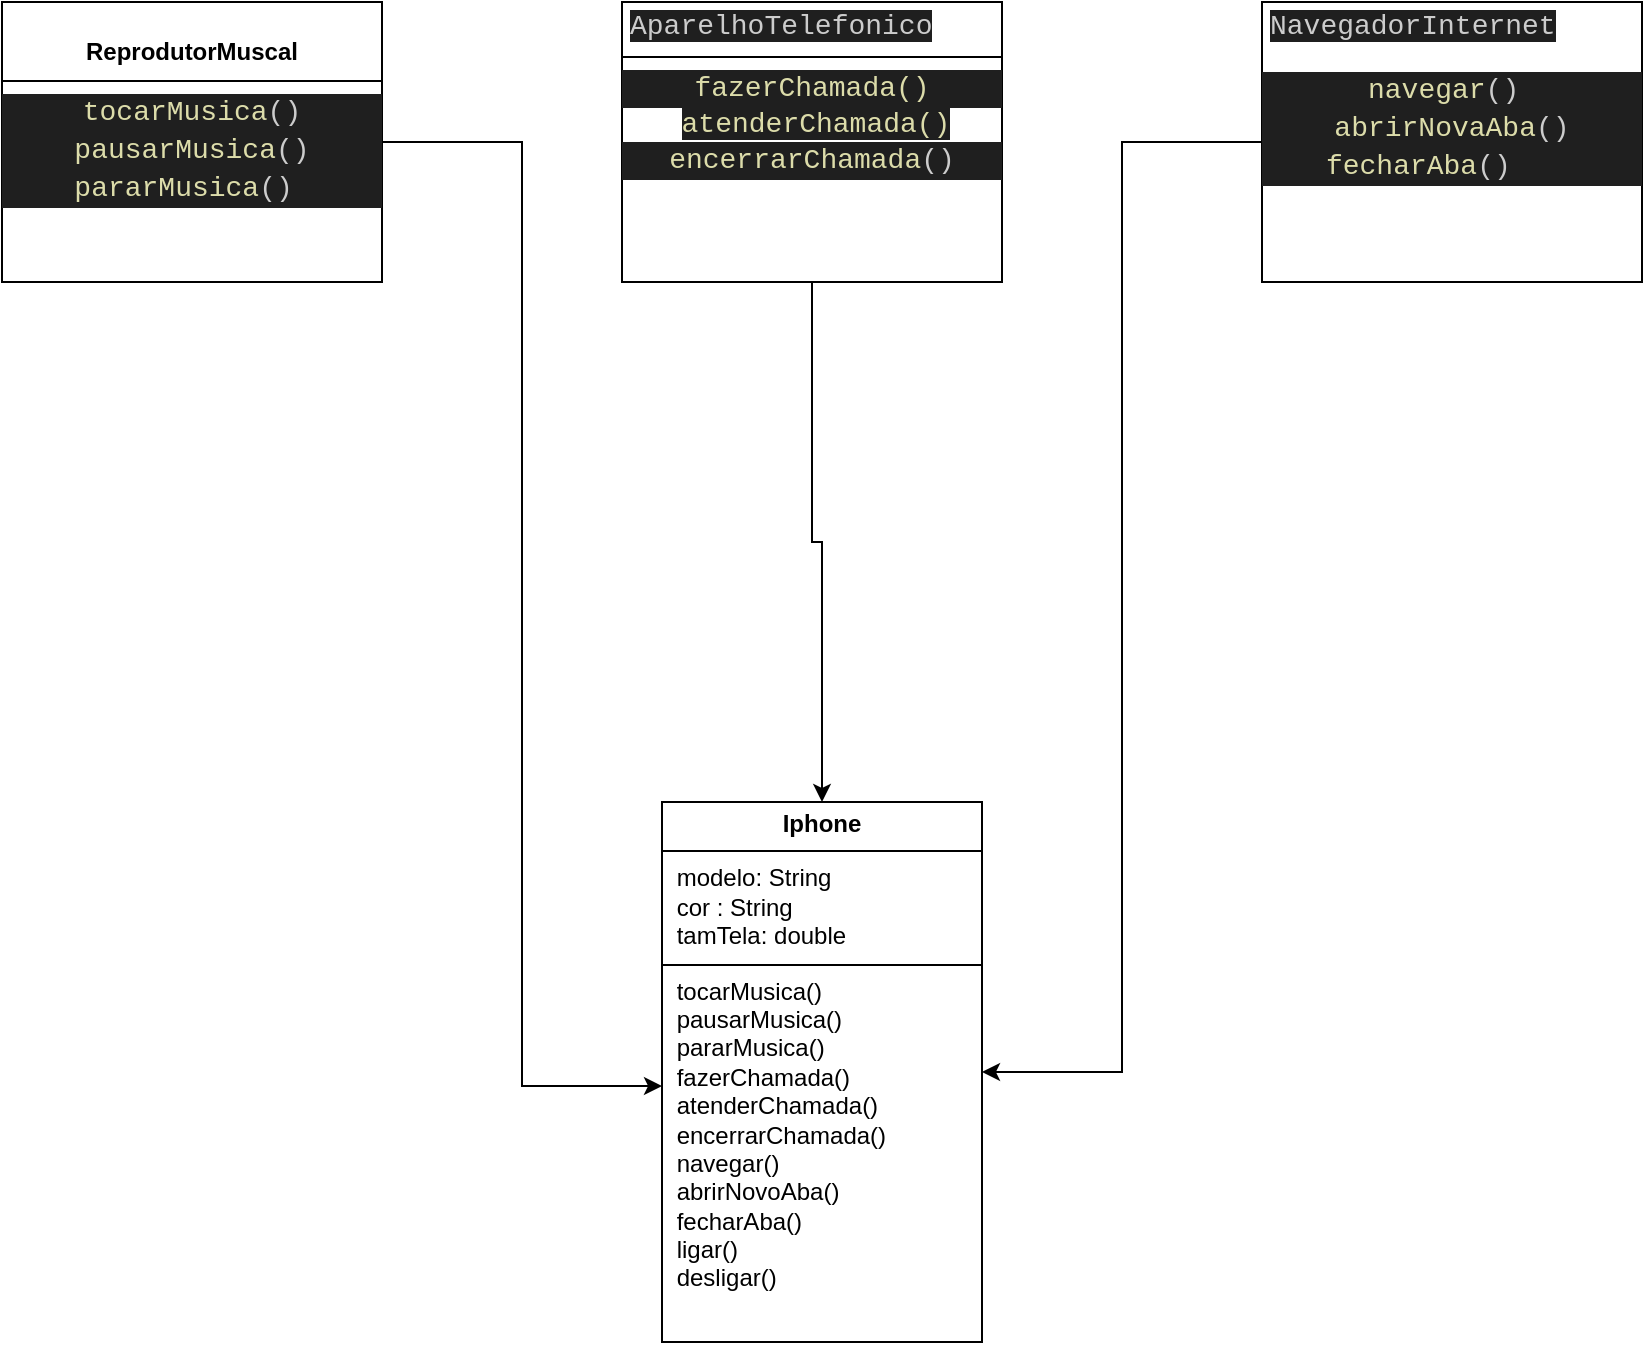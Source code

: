 <mxfile version="24.7.17">
  <diagram id="C5RBs43oDa-KdzZeNtuy" name="Page-1">
    <mxGraphModel dx="1996" dy="2356" grid="1" gridSize="10" guides="1" tooltips="1" connect="1" arrows="1" fold="1" page="1" pageScale="1" pageWidth="827" pageHeight="1169" math="0" shadow="0">
      <root>
        <mxCell id="WIyWlLk6GJQsqaUBKTNV-0" />
        <mxCell id="WIyWlLk6GJQsqaUBKTNV-1" parent="WIyWlLk6GJQsqaUBKTNV-0" />
        <mxCell id="zaCBcknkzyB0f7n8lpOV-2" value="&lt;p style=&quot;margin:0px;margin-top:4px;text-align:center;&quot;&gt;&lt;br&gt;&lt;b&gt;ReprodutorMuscal&lt;/b&gt;&lt;/p&gt;&lt;hr size=&quot;1&quot; style=&quot;border-style:solid;&quot;&gt;&lt;div style=&quot;text-align: center; color: rgb(204, 204, 204); background-color: rgb(31, 31, 31); font-family: Consolas, &amp;quot;Courier New&amp;quot;, monospace; font-size: 14px; line-height: 19px; white-space: pre;&quot;&gt;&lt;span style=&quot;color: #dcdcaa;&quot;&gt;tocarMusica&lt;/span&gt;()&lt;/div&gt;&lt;div style=&quot;text-align: center; color: rgb(204, 204, 204); background-color: rgb(31, 31, 31); font-family: Consolas, &amp;quot;Courier New&amp;quot;, monospace; font-size: 14px; line-height: 19px; white-space: pre;&quot;&gt;&lt;span style=&quot;color: #dcdcaa;&quot;&gt;pausarMusica&lt;/span&gt;()&lt;/div&gt;&lt;div style=&quot;text-align: center; color: rgb(204, 204, 204); background-color: rgb(31, 31, 31); font-family: Consolas, &amp;quot;Courier New&amp;quot;, monospace; font-size: 14px; line-height: 19px; white-space: pre;&quot;&gt;&lt;div style=&quot;line-height: 19px;&quot;&gt;&lt;span style=&quot;color: #dcdcaa;&quot;&gt;pararMusica&lt;/span&gt;() &lt;/div&gt;&lt;/div&gt;" style="verticalAlign=top;align=left;overflow=fill;html=1;whiteSpace=wrap;" vertex="1" parent="WIyWlLk6GJQsqaUBKTNV-1">
          <mxGeometry x="-100" y="-150" width="190" height="140" as="geometry" />
        </mxCell>
        <mxCell id="zaCBcknkzyB0f7n8lpOV-4" value="&lt;p style=&quot;margin:0px;margin-top:4px;text-align:center;&quot;&gt;&lt;b&gt;Iphone&lt;/b&gt;&lt;/p&gt;&lt;hr size=&quot;1&quot; style=&quot;border-style:solid;&quot;&gt;&lt;p style=&quot;margin:0px;margin-left:4px;&quot;&gt;&amp;nbsp;modelo: String&lt;/p&gt;&lt;p style=&quot;margin:0px;margin-left:4px;&quot;&gt;&amp;nbsp;cor : String&lt;/p&gt;&lt;p style=&quot;margin:0px;margin-left:4px;&quot;&gt;&amp;nbsp;tamTela: double&lt;/p&gt;&lt;hr size=&quot;1&quot; style=&quot;border-style:solid;&quot;&gt;&lt;p style=&quot;margin:0px;margin-left:4px;&quot;&gt;&amp;nbsp;tocarMusica()&lt;/p&gt;&lt;p style=&quot;margin:0px;margin-left:4px;&quot;&gt;&amp;nbsp;pausarMusica()&lt;/p&gt;&lt;p style=&quot;margin:0px;margin-left:4px;&quot;&gt;&amp;nbsp;pararMusica()&lt;/p&gt;&lt;p style=&quot;margin:0px;margin-left:4px;&quot;&gt;&amp;nbsp;fazerChamada()&lt;/p&gt;&lt;p style=&quot;margin:0px;margin-left:4px;&quot;&gt;&amp;nbsp;atenderChamada()&lt;/p&gt;&lt;p style=&quot;margin:0px;margin-left:4px;&quot;&gt;&amp;nbsp;encerrarChamada()&lt;/p&gt;&lt;p style=&quot;margin:0px;margin-left:4px;&quot;&gt;&amp;nbsp;navegar()&lt;/p&gt;&lt;p style=&quot;margin:0px;margin-left:4px;&quot;&gt;&amp;nbsp;abrirNovoAba()&lt;/p&gt;&lt;p style=&quot;margin:0px;margin-left:4px;&quot;&gt;&amp;nbsp;fecharAba()&lt;/p&gt;&lt;p style=&quot;margin:0px;margin-left:4px;&quot;&gt;&amp;nbsp;ligar()&lt;/p&gt;&lt;p style=&quot;margin:0px;margin-left:4px;&quot;&gt;&amp;nbsp;desligar()&lt;/p&gt;&lt;p style=&quot;margin:0px;margin-left:4px;&quot;&gt;&lt;br&gt;&lt;/p&gt;" style="verticalAlign=top;align=left;overflow=fill;html=1;whiteSpace=wrap;" vertex="1" parent="WIyWlLk6GJQsqaUBKTNV-1">
          <mxGeometry x="230" y="250" width="160" height="270" as="geometry" />
        </mxCell>
        <mxCell id="zaCBcknkzyB0f7n8lpOV-10" style="edgeStyle=orthogonalEdgeStyle;rounded=0;orthogonalLoop=1;jettySize=auto;html=1;entryX=0.5;entryY=0;entryDx=0;entryDy=0;" edge="1" parent="WIyWlLk6GJQsqaUBKTNV-1" source="zaCBcknkzyB0f7n8lpOV-6" target="zaCBcknkzyB0f7n8lpOV-4">
          <mxGeometry relative="1" as="geometry">
            <Array as="points">
              <mxPoint x="305" y="120" />
              <mxPoint x="310" y="120" />
            </Array>
          </mxGeometry>
        </mxCell>
        <mxCell id="zaCBcknkzyB0f7n8lpOV-6" value="&lt;p style=&quot;margin:0px;margin-top:4px;text-align:center;&quot;&gt;&lt;/p&gt;&lt;p style=&quot;margin:0px;margin-left:4px;&quot;&gt;&lt;span style=&quot;background-color: rgb(31, 31, 31); color: rgb(204, 204, 204); font-family: Consolas, &amp;quot;Courier New&amp;quot;, monospace; font-size: 14px; white-space: pre;&quot;&gt;AparelhoTelefonico&lt;/span&gt;&lt;/p&gt;&lt;hr size=&quot;1&quot; style=&quot;border-style:solid;&quot;&gt;&lt;div style=&quot;text-align: center; color: rgb(204, 204, 204); background-color: rgb(31, 31, 31); font-family: Consolas, &amp;quot;Courier New&amp;quot;, monospace; font-size: 14px; line-height: 19px; white-space: pre;&quot;&gt;&lt;span style=&quot;color: #dcdcaa;&quot;&gt;fazerChamada()&lt;/span&gt;&lt;/div&gt;&lt;div style=&quot;text-align: center;&quot;&gt;&lt;/div&gt;&lt;p style=&quot;text-align: center; margin: 0px 0px 0px 4px;&quot;&gt;&lt;span style=&quot;color: rgb(220, 220, 170); background-color: rgb(31, 31, 31); font-family: Consolas, &amp;quot;Courier New&amp;quot;, monospace; font-size: 14px; white-space: pre;&quot;&gt;atenderChamada()&lt;/span&gt;&lt;/p&gt;&lt;div style=&quot;text-align: center; color: rgb(204, 204, 204); background-color: rgb(31, 31, 31); font-family: Consolas, &amp;quot;Courier New&amp;quot;, monospace; font-size: 14px; line-height: 19px; white-space: pre;&quot;&gt;&lt;span style=&quot;color: #dcdcaa;&quot;&gt;encerrarChamada&lt;/span&gt;()&lt;/div&gt;" style="verticalAlign=top;align=left;overflow=fill;html=1;whiteSpace=wrap;" vertex="1" parent="WIyWlLk6GJQsqaUBKTNV-1">
          <mxGeometry x="210" y="-150" width="190" height="140" as="geometry" />
        </mxCell>
        <mxCell id="zaCBcknkzyB0f7n8lpOV-11" style="edgeStyle=orthogonalEdgeStyle;rounded=0;orthogonalLoop=1;jettySize=auto;html=1;entryX=1;entryY=0.5;entryDx=0;entryDy=0;" edge="1" parent="WIyWlLk6GJQsqaUBKTNV-1" source="zaCBcknkzyB0f7n8lpOV-7" target="zaCBcknkzyB0f7n8lpOV-4">
          <mxGeometry relative="1" as="geometry" />
        </mxCell>
        <mxCell id="zaCBcknkzyB0f7n8lpOV-7" value="&lt;p style=&quot;margin:0px;margin-top:4px;text-align:center;&quot;&gt;&lt;/p&gt;&lt;p style=&quot;margin:0px;margin-left:4px;&quot;&gt;&lt;span style=&quot;background-color: rgb(31, 31, 31); color: rgb(204, 204, 204); font-family: Consolas, &amp;quot;Courier New&amp;quot;, monospace; font-size: 14px; white-space: pre;&quot;&gt;NavegadorInternet&lt;/span&gt;&lt;/p&gt;&lt;p style=&quot;margin:0px;margin-left:4px;&quot;&gt;&lt;/p&gt;&lt;p style=&quot;margin:0px;margin-left:4px;&quot;&gt;&lt;br&gt;&lt;/p&gt;&lt;div style=&quot;text-align: center; color: rgb(204, 204, 204); background-color: rgb(31, 31, 31); font-family: Consolas, &amp;quot;Courier New&amp;quot;, monospace; font-size: 14px; line-height: 19px; white-space: pre;&quot;&gt;&lt;span style=&quot;color: #dcdcaa;&quot;&gt;navegar&lt;/span&gt;() &lt;/div&gt;&lt;div style=&quot;text-align: center; color: rgb(204, 204, 204); background-color: rgb(31, 31, 31); font-family: Consolas, &amp;quot;Courier New&amp;quot;, monospace; font-size: 14px; line-height: 19px; white-space: pre;&quot;&gt;&lt;span style=&quot;color: #dcdcaa;&quot;&gt;abrirNovaAba&lt;/span&gt;()&lt;/div&gt;&lt;div style=&quot;text-align: center; color: rgb(204, 204, 204); background-color: rgb(31, 31, 31); font-family: Consolas, &amp;quot;Courier New&amp;quot;, monospace; font-size: 14px; line-height: 19px; white-space: pre;&quot;&gt;&lt;span style=&quot;text-align: left; color: rgb(220, 220, 170);&quot;&gt;fecharAba&lt;/span&gt;&lt;span style=&quot;&quot;&gt;() &amp;nbsp; &lt;/span&gt; &lt;/div&gt;" style="verticalAlign=top;align=left;overflow=fill;html=1;whiteSpace=wrap;" vertex="1" parent="WIyWlLk6GJQsqaUBKTNV-1">
          <mxGeometry x="530" y="-150" width="190" height="140" as="geometry" />
        </mxCell>
        <mxCell id="zaCBcknkzyB0f7n8lpOV-9" style="edgeStyle=orthogonalEdgeStyle;rounded=0;orthogonalLoop=1;jettySize=auto;html=1;entryX=0;entryY=0.526;entryDx=0;entryDy=0;entryPerimeter=0;" edge="1" parent="WIyWlLk6GJQsqaUBKTNV-1" source="zaCBcknkzyB0f7n8lpOV-2" target="zaCBcknkzyB0f7n8lpOV-4">
          <mxGeometry relative="1" as="geometry" />
        </mxCell>
      </root>
    </mxGraphModel>
  </diagram>
</mxfile>
